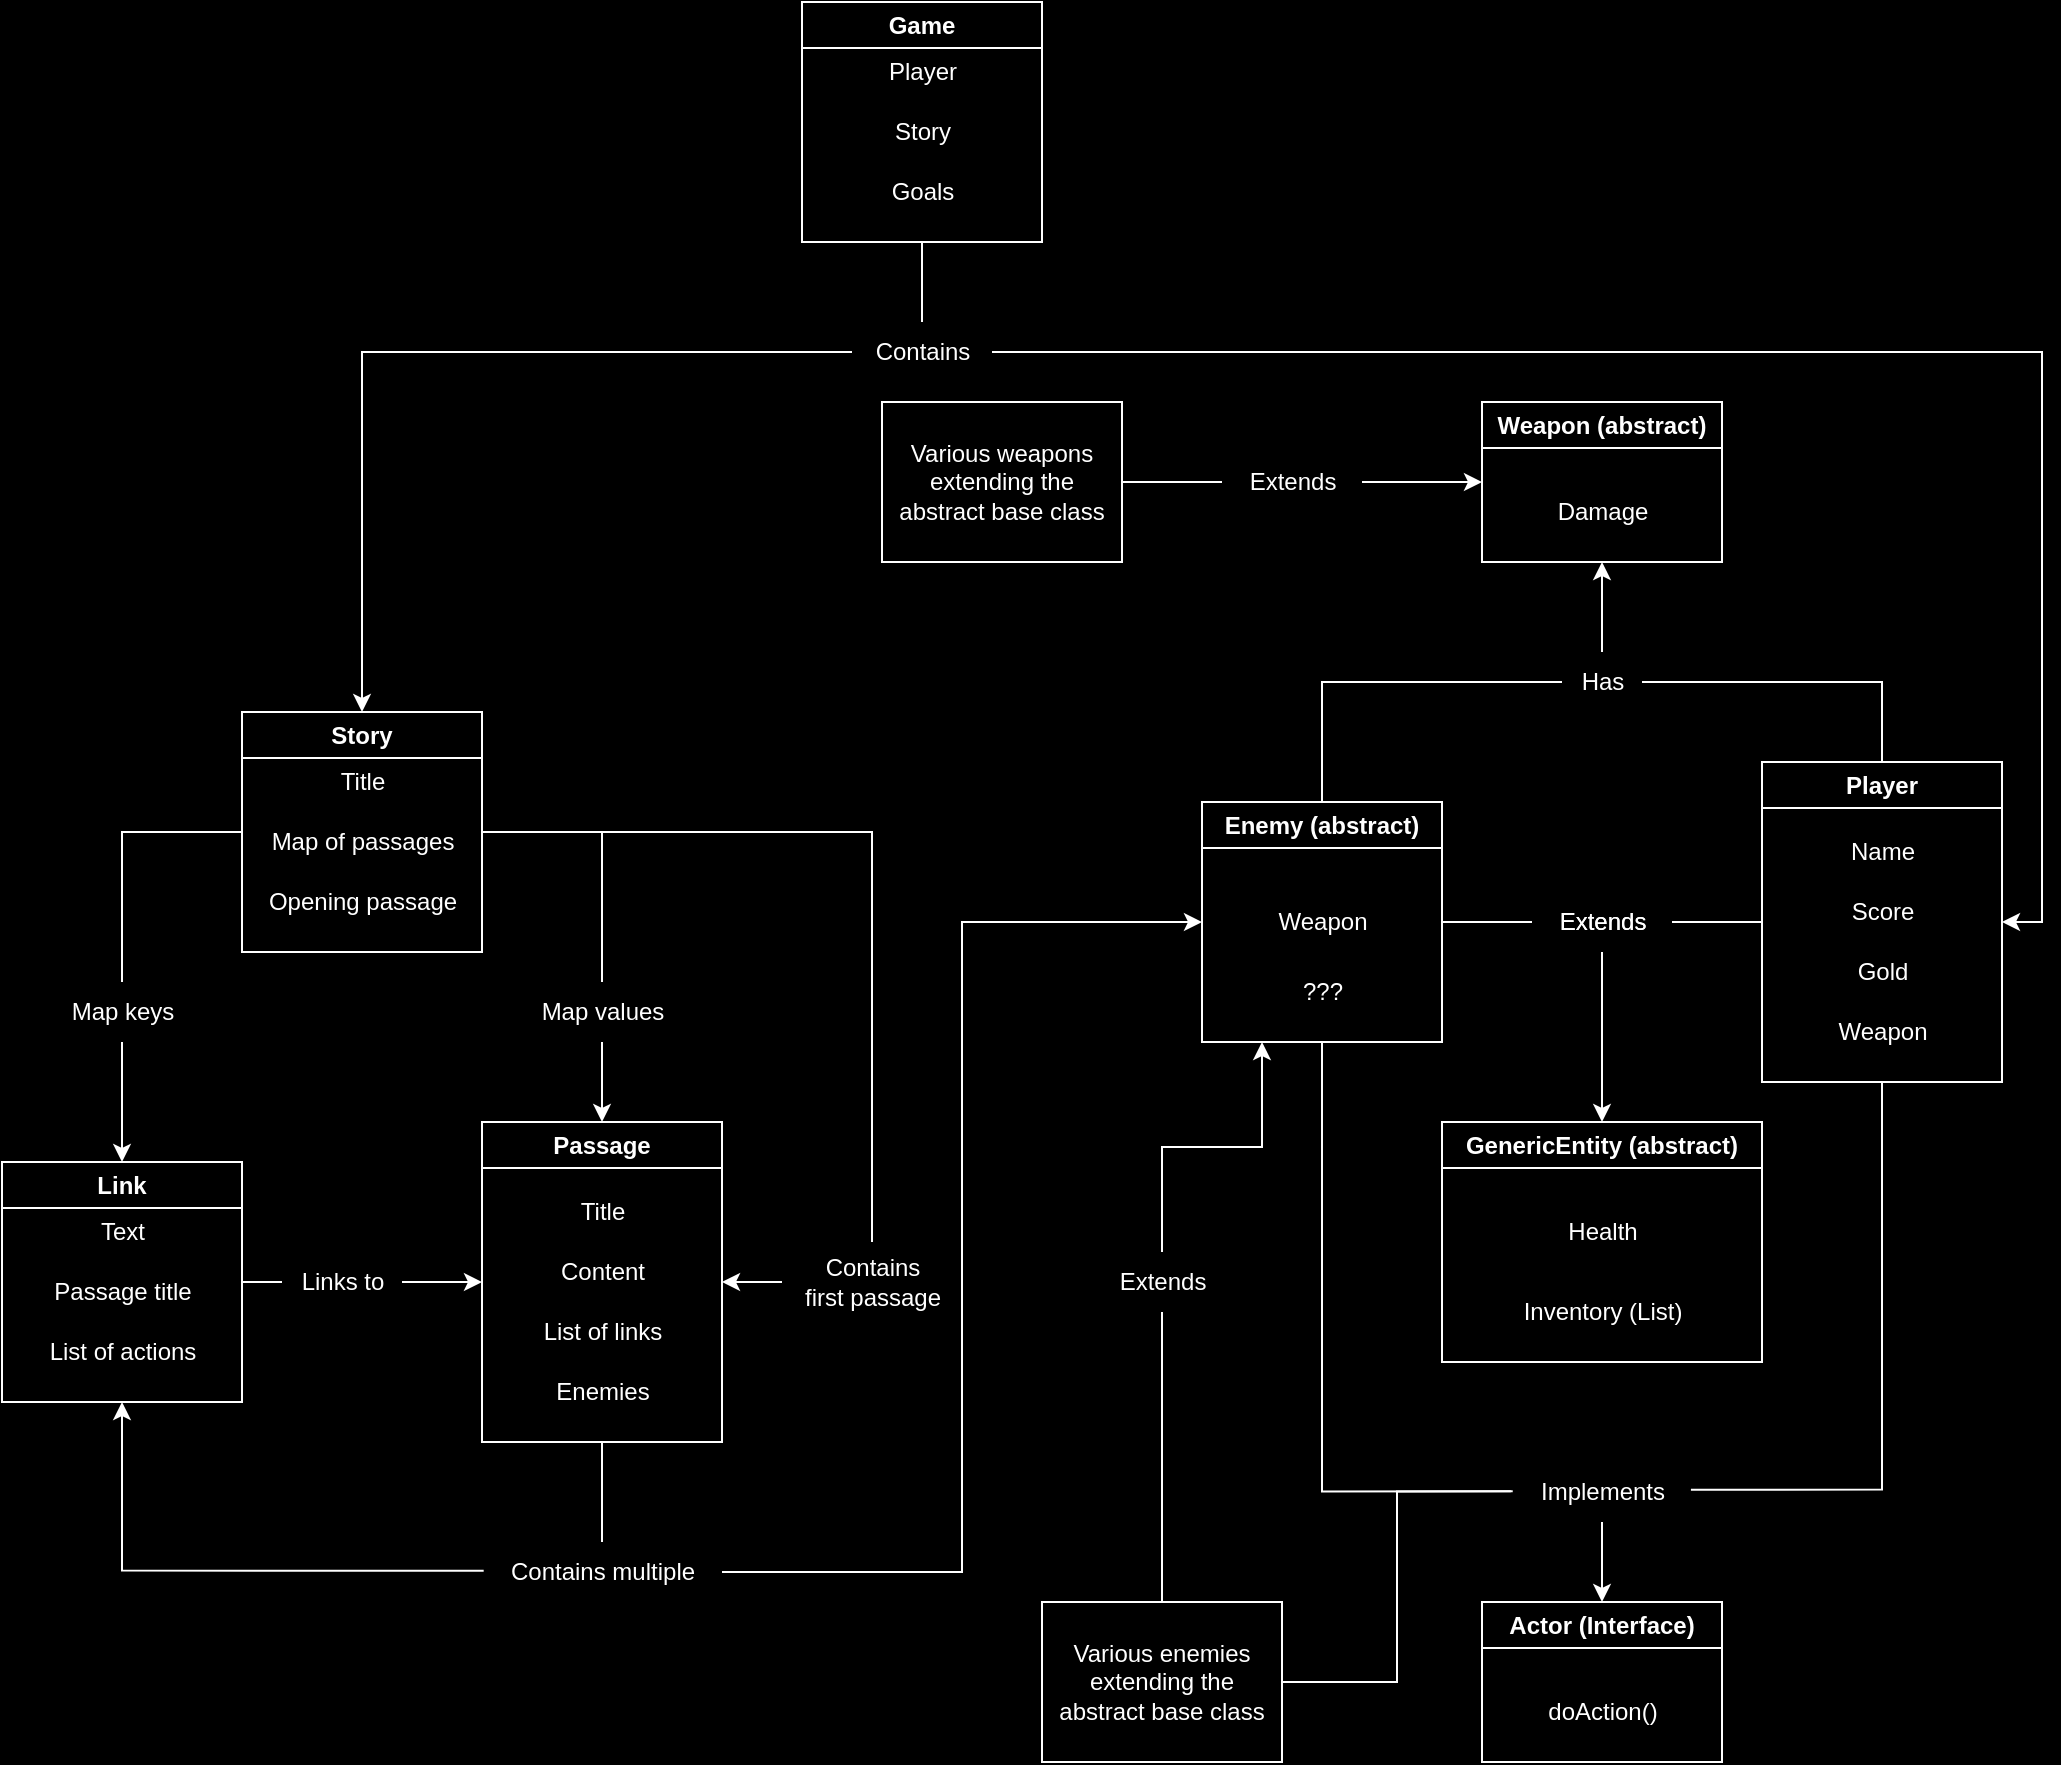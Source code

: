<mxfile version="20.5.3" type="embed"><diagram id="VQ1ZgqNbtzFpC4DYkh0a" name="Page-1"><mxGraphModel dx="1938" dy="902" grid="1" gridSize="10" guides="1" tooltips="1" connect="1" arrows="1" fold="1" page="1" pageScale="1" pageWidth="1654" pageHeight="2336" background="#000000" math="0" shadow="0"><root><mxCell id="0"/><mxCell id="1" parent="0"/><mxCell id="7" style="edgeStyle=orthogonalEdgeStyle;rounded=0;orthogonalLoop=1;jettySize=auto;html=1;entryX=0;entryY=0.5;entryDx=0;entryDy=0;fontColor=#FFFFFF;strokeColor=#FFFFFF;startArrow=none;" edge="1" parent="1" source="8" target="3"><mxGeometry relative="1" as="geometry"/></mxCell><mxCell id="2" value="&lt;font color=&quot;#ffffff&quot;&gt;Link&lt;/font&gt;" style="swimlane;whiteSpace=wrap;html=1;strokeColor=#FFFFFF;fillColor=#000000;" vertex="1" parent="1"><mxGeometry x="400" y="2020" width="120" height="120" as="geometry"/></mxCell><mxCell id="5" value="Text" style="text;html=1;align=center;verticalAlign=middle;resizable=0;points=[];autosize=1;strokeColor=none;fillColor=none;fontColor=#FFFFFF;" vertex="1" parent="2"><mxGeometry x="35" y="20" width="50" height="30" as="geometry"/></mxCell><mxCell id="6" value="Passage title" style="text;html=1;align=center;verticalAlign=middle;resizable=0;points=[];autosize=1;strokeColor=none;fillColor=none;fontColor=#FFFFFF;" vertex="1" parent="2"><mxGeometry x="15" y="50" width="90" height="30" as="geometry"/></mxCell><mxCell id="4" value="List of actions" style="text;html=1;align=center;verticalAlign=middle;resizable=0;points=[];autosize=1;strokeColor=none;fillColor=none;fontColor=#FFFFFF;" vertex="1" parent="2"><mxGeometry x="10" y="80" width="100" height="30" as="geometry"/></mxCell><mxCell id="19" style="edgeStyle=orthogonalEdgeStyle;rounded=0;orthogonalLoop=1;jettySize=auto;html=1;entryX=0.5;entryY=1;entryDx=0;entryDy=0;strokeColor=#FFFFFF;fontColor=#FFFFFF;exitX=0.007;exitY=0.478;exitDx=0;exitDy=0;startArrow=none;exitPerimeter=0;" edge="1" parent="1" source="20" target="2"><mxGeometry relative="1" as="geometry"><Array as="points"/></mxGeometry></mxCell><mxCell id="3" value="Passage" style="swimlane;whiteSpace=wrap;html=1;strokeColor=#FFFFFF;fontColor=#FFFFFF;fillColor=#000000;" vertex="1" parent="1"><mxGeometry x="640" y="2000" width="120" height="160" as="geometry"/></mxCell><mxCell id="10" value="Title" style="text;html=1;align=center;verticalAlign=middle;resizable=0;points=[];autosize=1;strokeColor=none;fillColor=none;fontColor=#FFFFFF;" vertex="1" parent="3"><mxGeometry x="35" y="30" width="50" height="30" as="geometry"/></mxCell><mxCell id="11" value="Content" style="text;html=1;align=center;verticalAlign=middle;resizable=0;points=[];autosize=1;strokeColor=none;fillColor=none;fontColor=#FFFFFF;" vertex="1" parent="3"><mxGeometry x="25" y="60" width="70" height="30" as="geometry"/></mxCell><mxCell id="12" value="List of links" style="text;html=1;align=center;verticalAlign=middle;resizable=0;points=[];autosize=1;strokeColor=none;fillColor=none;fontColor=#FFFFFF;" vertex="1" parent="3"><mxGeometry x="20" y="90" width="80" height="30" as="geometry"/></mxCell><mxCell id="86" value="Enemies" style="text;html=1;align=center;verticalAlign=middle;resizable=0;points=[];autosize=1;strokeColor=none;fillColor=none;fontColor=#FFFFFF;" vertex="1" parent="3"><mxGeometry x="25" y="120" width="70" height="30" as="geometry"/></mxCell><mxCell id="8" value="Links to" style="text;html=1;align=center;verticalAlign=middle;resizable=0;points=[];autosize=1;strokeColor=none;fillColor=none;fontColor=#FFFFFF;" vertex="1" parent="1"><mxGeometry x="540" y="2065" width="60" height="30" as="geometry"/></mxCell><mxCell id="9" value="" style="edgeStyle=orthogonalEdgeStyle;rounded=0;orthogonalLoop=1;jettySize=auto;html=1;entryX=0;entryY=0.5;entryDx=0;entryDy=0;fontColor=#FFFFFF;strokeColor=#FFFFFF;endArrow=none;" edge="1" parent="1" source="2" target="8"><mxGeometry relative="1" as="geometry"><mxPoint x="495" y="2060" as="sourcePoint"/><mxPoint x="640" y="2060" as="targetPoint"/></mxGeometry></mxCell><mxCell id="26" style="edgeStyle=orthogonalEdgeStyle;rounded=0;orthogonalLoop=1;jettySize=auto;html=1;entryX=0.5;entryY=1;entryDx=0;entryDy=0;strokeColor=#FFFFFF;fontColor=#FFFFFF;endArrow=none;endFill=0;" edge="1" parent="1" source="20" target="3"><mxGeometry relative="1" as="geometry"/></mxCell><mxCell id="87" style="edgeStyle=orthogonalEdgeStyle;rounded=0;orthogonalLoop=1;jettySize=auto;html=1;entryX=0;entryY=0.5;entryDx=0;entryDy=0;strokeColor=#FFFFFF;fontColor=#FFFFFF;endArrow=classic;endFill=1;" edge="1" parent="1" source="20" target="57"><mxGeometry relative="1" as="geometry"/></mxCell><mxCell id="20" value="Contains multiple" style="text;html=1;align=center;verticalAlign=middle;resizable=0;points=[];autosize=1;strokeColor=none;fillColor=none;fontColor=#FFFFFF;" vertex="1" parent="1"><mxGeometry x="640" y="2210" width="120" height="30" as="geometry"/></mxCell><mxCell id="39" style="edgeStyle=orthogonalEdgeStyle;rounded=0;orthogonalLoop=1;jettySize=auto;html=1;entryX=0.5;entryY=0;entryDx=0;entryDy=0;strokeColor=#FFFFFF;fontColor=#FFFFFF;endArrow=classic;endFill=1;startArrow=none;" edge="1" parent="1" source="40" target="2"><mxGeometry relative="1" as="geometry"/></mxCell><mxCell id="50" style="edgeStyle=orthogonalEdgeStyle;rounded=0;orthogonalLoop=1;jettySize=auto;html=1;entryX=1;entryY=0.5;entryDx=0;entryDy=0;strokeColor=#FFFFFF;fontColor=#FFFFFF;endArrow=classic;endFill=1;startArrow=none;" edge="1" parent="1" source="51" target="3"><mxGeometry relative="1" as="geometry"/></mxCell><mxCell id="34" value="Story" style="swimlane;whiteSpace=wrap;html=1;strokeColor=#FFFFFF;fontColor=#FFFFFF;fillColor=#000000;" vertex="1" parent="1"><mxGeometry x="520" y="1795" width="120" height="120" as="geometry"/></mxCell><mxCell id="35" value="Title" style="text;html=1;align=center;verticalAlign=middle;resizable=0;points=[];autosize=1;strokeColor=none;fillColor=none;fontColor=#FFFFFF;" vertex="1" parent="34"><mxGeometry x="35" y="20" width="50" height="30" as="geometry"/></mxCell><mxCell id="36" value="Map of passages" style="text;html=1;align=center;verticalAlign=middle;resizable=0;points=[];autosize=1;strokeColor=none;fillColor=none;fontColor=#FFFFFF;" vertex="1" parent="34"><mxGeometry x="5" y="50" width="110" height="30" as="geometry"/></mxCell><mxCell id="37" value="Opening passage" style="text;html=1;align=center;verticalAlign=middle;resizable=0;points=[];autosize=1;strokeColor=none;fillColor=none;fontColor=#FFFFFF;" vertex="1" parent="34"><mxGeometry y="80" width="120" height="30" as="geometry"/></mxCell><mxCell id="40" value="Map keys" style="text;html=1;align=center;verticalAlign=middle;resizable=0;points=[];autosize=1;strokeColor=none;fillColor=none;fontColor=#FFFFFF;" vertex="1" parent="1"><mxGeometry x="425" y="1930" width="70" height="30" as="geometry"/></mxCell><mxCell id="41" value="" style="edgeStyle=orthogonalEdgeStyle;rounded=0;orthogonalLoop=1;jettySize=auto;html=1;entryX=0.5;entryY=0;entryDx=0;entryDy=0;strokeColor=#FFFFFF;fontColor=#FFFFFF;endArrow=none;endFill=1;" edge="1" parent="1" source="34" target="40"><mxGeometry relative="1" as="geometry"><mxPoint x="500" y="1730" as="sourcePoint"/><mxPoint x="427.5" y="2000" as="targetPoint"/></mxGeometry></mxCell><mxCell id="42" style="edgeStyle=orthogonalEdgeStyle;rounded=0;orthogonalLoop=1;jettySize=auto;html=1;strokeColor=#FFFFFF;fontColor=#FFFFFF;endArrow=classic;endFill=1;startArrow=none;" edge="1" parent="1" source="43" target="3"><mxGeometry relative="1" as="geometry"/></mxCell><mxCell id="43" value="Map values" style="text;html=1;align=center;verticalAlign=middle;resizable=0;points=[];autosize=1;strokeColor=none;fillColor=none;fontColor=#FFFFFF;" vertex="1" parent="1"><mxGeometry x="660" y="1930" width="80" height="30" as="geometry"/></mxCell><mxCell id="44" value="" style="edgeStyle=orthogonalEdgeStyle;rounded=0;orthogonalLoop=1;jettySize=auto;html=1;strokeColor=#FFFFFF;fontColor=#FFFFFF;endArrow=none;endFill=1;exitX=1;exitY=0.5;exitDx=0;exitDy=0;" edge="1" parent="1" source="34" target="43"><mxGeometry relative="1" as="geometry"><mxPoint x="680" y="1710" as="sourcePoint"/><mxPoint x="700" y="2000" as="targetPoint"/></mxGeometry></mxCell><mxCell id="51" value="Contains&lt;br&gt;first passage" style="text;html=1;align=center;verticalAlign=middle;resizable=0;points=[];autosize=1;strokeColor=none;fillColor=none;fontColor=#FFFFFF;" vertex="1" parent="1"><mxGeometry x="790" y="2060" width="90" height="40" as="geometry"/></mxCell><mxCell id="52" value="" style="edgeStyle=orthogonalEdgeStyle;rounded=0;orthogonalLoop=1;jettySize=auto;html=1;strokeColor=#FFFFFF;fontColor=#FFFFFF;endArrow=none;endFill=1;" edge="1" parent="1" source="34" target="51"><mxGeometry relative="1" as="geometry"><mxPoint x="620" y="1730" as="sourcePoint"/><mxPoint x="760" y="2060" as="targetPoint"/></mxGeometry></mxCell><mxCell id="54" value="GenericEntity (abstract)" style="swimlane;whiteSpace=wrap;html=1;strokeColor=#FFFFFF;fontColor=#FFFFFF;fillColor=#000000;" vertex="1" parent="1"><mxGeometry x="1120" y="2000" width="160" height="120" as="geometry"/></mxCell><mxCell id="55" value="Health" style="text;html=1;align=center;verticalAlign=middle;resizable=0;points=[];autosize=1;strokeColor=none;fillColor=none;fontColor=#FFFFFF;" vertex="1" parent="54"><mxGeometry x="50" y="40" width="60" height="30" as="geometry"/></mxCell><mxCell id="58" value="Inventory (List)" style="text;html=1;align=center;verticalAlign=middle;resizable=0;points=[];autosize=1;strokeColor=none;fillColor=none;fontColor=#FFFFFF;" vertex="1" parent="54"><mxGeometry x="30" y="80" width="100" height="30" as="geometry"/></mxCell><mxCell id="76" style="edgeStyle=orthogonalEdgeStyle;rounded=0;orthogonalLoop=1;jettySize=auto;html=1;strokeColor=#FFFFFF;fontColor=#FFFFFF;endArrow=none;endFill=0;" edge="1" parent="1" source="56" target="74"><mxGeometry relative="1" as="geometry"/></mxCell><mxCell id="80" style="edgeStyle=orthogonalEdgeStyle;rounded=0;orthogonalLoop=1;jettySize=auto;html=1;strokeColor=#FFFFFF;fontColor=#FFFFFF;endArrow=none;endFill=0;exitX=0.5;exitY=1;exitDx=0;exitDy=0;entryX=0.994;entryY=0.461;entryDx=0;entryDy=0;entryPerimeter=0;" edge="1" parent="1" source="56" target="79"><mxGeometry relative="1" as="geometry"><mxPoint x="1290" y="2160" as="targetPoint"/></mxGeometry></mxCell><mxCell id="56" value="Player&lt;br&gt;" style="swimlane;whiteSpace=wrap;html=1;strokeColor=#FFFFFF;fontColor=#FFFFFF;fillColor=#000000;" vertex="1" parent="1"><mxGeometry x="1280" y="1820" width="120" height="160" as="geometry"/></mxCell><mxCell id="63" value="Name" style="text;html=1;align=center;verticalAlign=middle;resizable=0;points=[];autosize=1;strokeColor=none;fillColor=none;fontColor=#FFFFFF;" vertex="1" parent="56"><mxGeometry x="30" y="30" width="60" height="30" as="geometry"/></mxCell><mxCell id="64" value="Score" style="text;html=1;align=center;verticalAlign=middle;resizable=0;points=[];autosize=1;strokeColor=none;fillColor=none;fontColor=#FFFFFF;" vertex="1" parent="56"><mxGeometry x="35" y="60" width="50" height="30" as="geometry"/></mxCell><mxCell id="65" value="Gold" style="text;html=1;align=center;verticalAlign=middle;resizable=0;points=[];autosize=1;strokeColor=none;fillColor=none;fontColor=#FFFFFF;" vertex="1" parent="56"><mxGeometry x="35" y="90" width="50" height="30" as="geometry"/></mxCell><mxCell id="135" value="Weapon" style="text;html=1;align=center;verticalAlign=middle;resizable=0;points=[];autosize=1;strokeColor=none;fillColor=none;fontColor=#FFFFFF;" vertex="1" parent="56"><mxGeometry x="25" y="120" width="70" height="30" as="geometry"/></mxCell><mxCell id="77" style="edgeStyle=orthogonalEdgeStyle;rounded=0;orthogonalLoop=1;jettySize=auto;html=1;strokeColor=#FFFFFF;fontColor=#FFFFFF;endArrow=none;endFill=0;" edge="1" parent="1" source="57" target="74"><mxGeometry relative="1" as="geometry"/></mxCell><mxCell id="81" style="edgeStyle=orthogonalEdgeStyle;rounded=0;orthogonalLoop=1;jettySize=auto;html=1;strokeColor=#FFFFFF;fontColor=#FFFFFF;endArrow=none;endFill=0;exitX=0.5;exitY=1;exitDx=0;exitDy=0;entryX=0.004;entryY=0.489;entryDx=0;entryDy=0;entryPerimeter=0;" edge="1" parent="1" source="57" target="79"><mxGeometry relative="1" as="geometry"><mxPoint x="1110" y="2170" as="targetPoint"/></mxGeometry></mxCell><mxCell id="57" value="Enemy (abstract)" style="swimlane;whiteSpace=wrap;html=1;strokeColor=#FFFFFF;fontColor=#FFFFFF;fillColor=#000000;" vertex="1" parent="1"><mxGeometry x="1000" y="1840" width="120" height="120" as="geometry"/></mxCell><mxCell id="60" value="???" style="text;html=1;align=center;verticalAlign=middle;resizable=0;points=[];autosize=1;strokeColor=none;fillColor=none;fontColor=#FFFFFF;" vertex="1" parent="57"><mxGeometry x="40" y="80" width="40" height="30" as="geometry"/></mxCell><mxCell id="136" value="Weapon" style="text;html=1;align=center;verticalAlign=middle;resizable=0;points=[];autosize=1;strokeColor=none;fillColor=none;fontColor=#FFFFFF;" vertex="1" parent="57"><mxGeometry x="25" y="45" width="70" height="30" as="geometry"/></mxCell><mxCell id="61" value="Actor (Interface)" style="swimlane;whiteSpace=wrap;html=1;strokeColor=#FFFFFF;fontColor=#FFFFFF;fillColor=#000000;" vertex="1" parent="1"><mxGeometry x="1140" y="2240" width="120" height="80" as="geometry"/></mxCell><mxCell id="62" value="doAction()" style="text;html=1;align=center;verticalAlign=middle;resizable=0;points=[];autosize=1;strokeColor=none;fillColor=none;fontColor=#FFFFFF;" vertex="1" parent="61"><mxGeometry x="20" y="40" width="80" height="30" as="geometry"/></mxCell><mxCell id="78" style="edgeStyle=orthogonalEdgeStyle;rounded=0;orthogonalLoop=1;jettySize=auto;html=1;entryX=0.5;entryY=0;entryDx=0;entryDy=0;strokeColor=#FFFFFF;fontColor=#FFFFFF;endArrow=classic;endFill=1;" edge="1" parent="1" source="74" target="54"><mxGeometry relative="1" as="geometry"/></mxCell><mxCell id="74" value="Extends" style="text;html=1;align=center;verticalAlign=middle;resizable=0;points=[];autosize=1;strokeColor=none;fillColor=none;fontColor=#FFFFFF;" vertex="1" parent="1"><mxGeometry x="1165" y="1885" width="70" height="30" as="geometry"/></mxCell><mxCell id="82" style="edgeStyle=orthogonalEdgeStyle;rounded=0;orthogonalLoop=1;jettySize=auto;html=1;entryX=0.5;entryY=0;entryDx=0;entryDy=0;strokeColor=#FFFFFF;fontColor=#FFFFFF;endArrow=classic;endFill=1;" edge="1" parent="1" source="79" target="61"><mxGeometry relative="1" as="geometry"/></mxCell><mxCell id="79" value="Implements" style="text;html=1;align=center;verticalAlign=middle;resizable=0;points=[];autosize=1;strokeColor=none;fillColor=none;fontColor=#FFFFFF;" vertex="1" parent="1"><mxGeometry x="1155" y="2170" width="90" height="30" as="geometry"/></mxCell><mxCell id="88" value="Weapon (abstract)" style="swimlane;whiteSpace=wrap;html=1;strokeColor=#FFFFFF;fontColor=#FFFFFF;fillColor=#000000;" vertex="1" parent="1"><mxGeometry x="1140" y="1640" width="120" height="80" as="geometry"/></mxCell><mxCell id="89" value="Damage" style="text;html=1;align=center;verticalAlign=middle;resizable=0;points=[];autosize=1;strokeColor=none;fillColor=none;fontColor=#FFFFFF;" vertex="1" parent="88"><mxGeometry x="25" y="40" width="70" height="30" as="geometry"/></mxCell><mxCell id="95" style="edgeStyle=orthogonalEdgeStyle;rounded=0;orthogonalLoop=1;jettySize=auto;html=1;entryX=0.25;entryY=1;entryDx=0;entryDy=0;strokeColor=#FFFFFF;fontColor=#FFFFFF;endArrow=classic;endFill=1;startArrow=none;" edge="1" parent="1" source="96" target="57"><mxGeometry relative="1" as="geometry"/></mxCell><mxCell id="100" style="edgeStyle=orthogonalEdgeStyle;rounded=0;orthogonalLoop=1;jettySize=auto;html=1;entryX=-0.006;entryY=0.489;entryDx=0;entryDy=0;entryPerimeter=0;strokeColor=#FFFFFF;fontColor=#FFFFFF;endArrow=none;endFill=0;" edge="1" parent="1" source="94" target="79"><mxGeometry relative="1" as="geometry"/></mxCell><mxCell id="94" value="Various enemies extending the abstract base class" style="rounded=0;whiteSpace=wrap;html=1;strokeColor=#FFFFFF;fontColor=#FFFFFF;fillColor=#000000;" vertex="1" parent="1"><mxGeometry x="920" y="2240" width="120" height="80" as="geometry"/></mxCell><mxCell id="96" value="Extends" style="text;html=1;align=center;verticalAlign=middle;resizable=0;points=[];autosize=1;strokeColor=none;fillColor=none;fontColor=#FFFFFF;" vertex="1" parent="1"><mxGeometry x="945" y="2065" width="70" height="30" as="geometry"/></mxCell><mxCell id="98" value="" style="edgeStyle=orthogonalEdgeStyle;rounded=0;orthogonalLoop=1;jettySize=auto;html=1;entryX=0.5;entryY=1;entryDx=0;entryDy=0;strokeColor=#FFFFFF;fontColor=#FFFFFF;endArrow=none;endFill=1;entryPerimeter=0;" edge="1" parent="1" source="94" target="96"><mxGeometry relative="1" as="geometry"><mxPoint x="980" y="2240" as="sourcePoint"/><mxPoint x="1030" y="1940" as="targetPoint"/></mxGeometry></mxCell><mxCell id="120" style="edgeStyle=orthogonalEdgeStyle;rounded=0;orthogonalLoop=1;jettySize=auto;html=1;entryX=0;entryY=0.5;entryDx=0;entryDy=0;strokeColor=#FFFFFF;fontColor=#FFFFFF;endArrow=classic;endFill=1;startArrow=none;" edge="1" parent="1" source="121" target="88"><mxGeometry relative="1" as="geometry"/></mxCell><mxCell id="101" value="Various weapons extending the abstract base class" style="rounded=0;whiteSpace=wrap;html=1;strokeColor=#FFFFFF;fontColor=#FFFFFF;fillColor=#000000;" vertex="1" parent="1"><mxGeometry x="840" y="1640" width="120" height="80" as="geometry"/></mxCell><mxCell id="105" value="Extends" style="text;html=1;align=center;verticalAlign=middle;resizable=0;points=[];autosize=1;strokeColor=none;fillColor=none;fontColor=#FFFFFF;" vertex="1" parent="1"><mxGeometry x="1165" y="1885" width="70" height="30" as="geometry"/></mxCell><mxCell id="107" style="edgeStyle=orthogonalEdgeStyle;rounded=0;orthogonalLoop=1;jettySize=auto;html=1;strokeColor=#FFFFFF;fontColor=#FFFFFF;endArrow=none;endFill=0;" edge="1" parent="1" source="106" target="57"><mxGeometry relative="1" as="geometry"/></mxCell><mxCell id="108" style="edgeStyle=orthogonalEdgeStyle;rounded=0;orthogonalLoop=1;jettySize=auto;html=1;entryX=0.5;entryY=0;entryDx=0;entryDy=0;strokeColor=#FFFFFF;fontColor=#FFFFFF;endArrow=none;endFill=0;" edge="1" parent="1" source="106" target="56"><mxGeometry relative="1" as="geometry"/></mxCell><mxCell id="109" style="edgeStyle=orthogonalEdgeStyle;rounded=0;orthogonalLoop=1;jettySize=auto;html=1;entryX=0.5;entryY=1;entryDx=0;entryDy=0;strokeColor=#FFFFFF;fontColor=#FFFFFF;endArrow=classic;endFill=1;" edge="1" parent="1" source="106" target="88"><mxGeometry relative="1" as="geometry"/></mxCell><mxCell id="106" value="Has" style="text;html=1;align=center;verticalAlign=middle;resizable=0;points=[];autosize=1;strokeColor=none;fillColor=none;fontColor=#FFFFFF;" vertex="1" parent="1"><mxGeometry x="1180" y="1765" width="40" height="30" as="geometry"/></mxCell><mxCell id="116" value="Game" style="swimlane;whiteSpace=wrap;html=1;strokeColor=#FFFFFF;fontColor=#FFFFFF;fillColor=#000000;" vertex="1" parent="1"><mxGeometry x="800" y="1440" width="120" height="120" as="geometry"/></mxCell><mxCell id="117" value="Player" style="text;html=1;align=center;verticalAlign=middle;resizable=0;points=[];autosize=1;strokeColor=none;fillColor=none;fontColor=#FFFFFF;" vertex="1" parent="116"><mxGeometry x="30" y="20" width="60" height="30" as="geometry"/></mxCell><mxCell id="118" value="Story" style="text;html=1;align=center;verticalAlign=middle;resizable=0;points=[];autosize=1;strokeColor=none;fillColor=none;fontColor=#FFFFFF;" vertex="1" parent="116"><mxGeometry x="35" y="50" width="50" height="30" as="geometry"/></mxCell><mxCell id="119" value="Goals" style="text;html=1;align=center;verticalAlign=middle;resizable=0;points=[];autosize=1;strokeColor=none;fillColor=none;fontColor=#FFFFFF;" vertex="1" parent="116"><mxGeometry x="35" y="80" width="50" height="30" as="geometry"/></mxCell><mxCell id="121" value="Extends" style="text;html=1;align=center;verticalAlign=middle;resizable=0;points=[];autosize=1;strokeColor=none;fillColor=none;fontColor=#FFFFFF;" vertex="1" parent="1"><mxGeometry x="1010" y="1665" width="70" height="30" as="geometry"/></mxCell><mxCell id="122" value="" style="edgeStyle=orthogonalEdgeStyle;rounded=0;orthogonalLoop=1;jettySize=auto;html=1;entryX=0;entryY=0.5;entryDx=0;entryDy=0;strokeColor=#FFFFFF;fontColor=#FFFFFF;endArrow=none;endFill=1;" edge="1" parent="1" source="101" target="121"><mxGeometry relative="1" as="geometry"><mxPoint x="960" y="1720" as="sourcePoint"/><mxPoint x="1140" y="1720" as="targetPoint"/></mxGeometry></mxCell><mxCell id="132" style="edgeStyle=orthogonalEdgeStyle;rounded=0;orthogonalLoop=1;jettySize=auto;html=1;strokeColor=#FFFFFF;fontColor=#FFFFFF;endArrow=classic;endFill=1;" edge="1" parent="1" source="123" target="34"><mxGeometry relative="1" as="geometry"/></mxCell><mxCell id="134" style="edgeStyle=orthogonalEdgeStyle;rounded=0;orthogonalLoop=1;jettySize=auto;html=1;entryX=1;entryY=0.5;entryDx=0;entryDy=0;strokeColor=#FFFFFF;fontColor=#FFFFFF;endArrow=classic;endFill=1;" edge="1" parent="1" source="123" target="56"><mxGeometry relative="1" as="geometry"/></mxCell><mxCell id="123" value="Contains" style="text;html=1;align=center;verticalAlign=middle;resizable=0;points=[];autosize=1;strokeColor=none;fillColor=none;fontColor=#FFFFFF;" vertex="1" parent="1"><mxGeometry x="825" y="1600" width="70" height="30" as="geometry"/></mxCell><mxCell id="131" value="" style="edgeStyle=orthogonalEdgeStyle;rounded=0;orthogonalLoop=1;jettySize=auto;html=1;entryX=0.5;entryY=0;entryDx=0;entryDy=0;strokeColor=#FFFFFF;fontColor=#FFFFFF;endArrow=none;endFill=1;exitX=0.5;exitY=1;exitDx=0;exitDy=0;" edge="1" parent="1" source="116" target="123"><mxGeometry relative="1" as="geometry"><mxPoint x="860" y="1560" as="sourcePoint"/><mxPoint x="580" y="1795" as="targetPoint"/></mxGeometry></mxCell></root></mxGraphModel></diagram></mxfile>